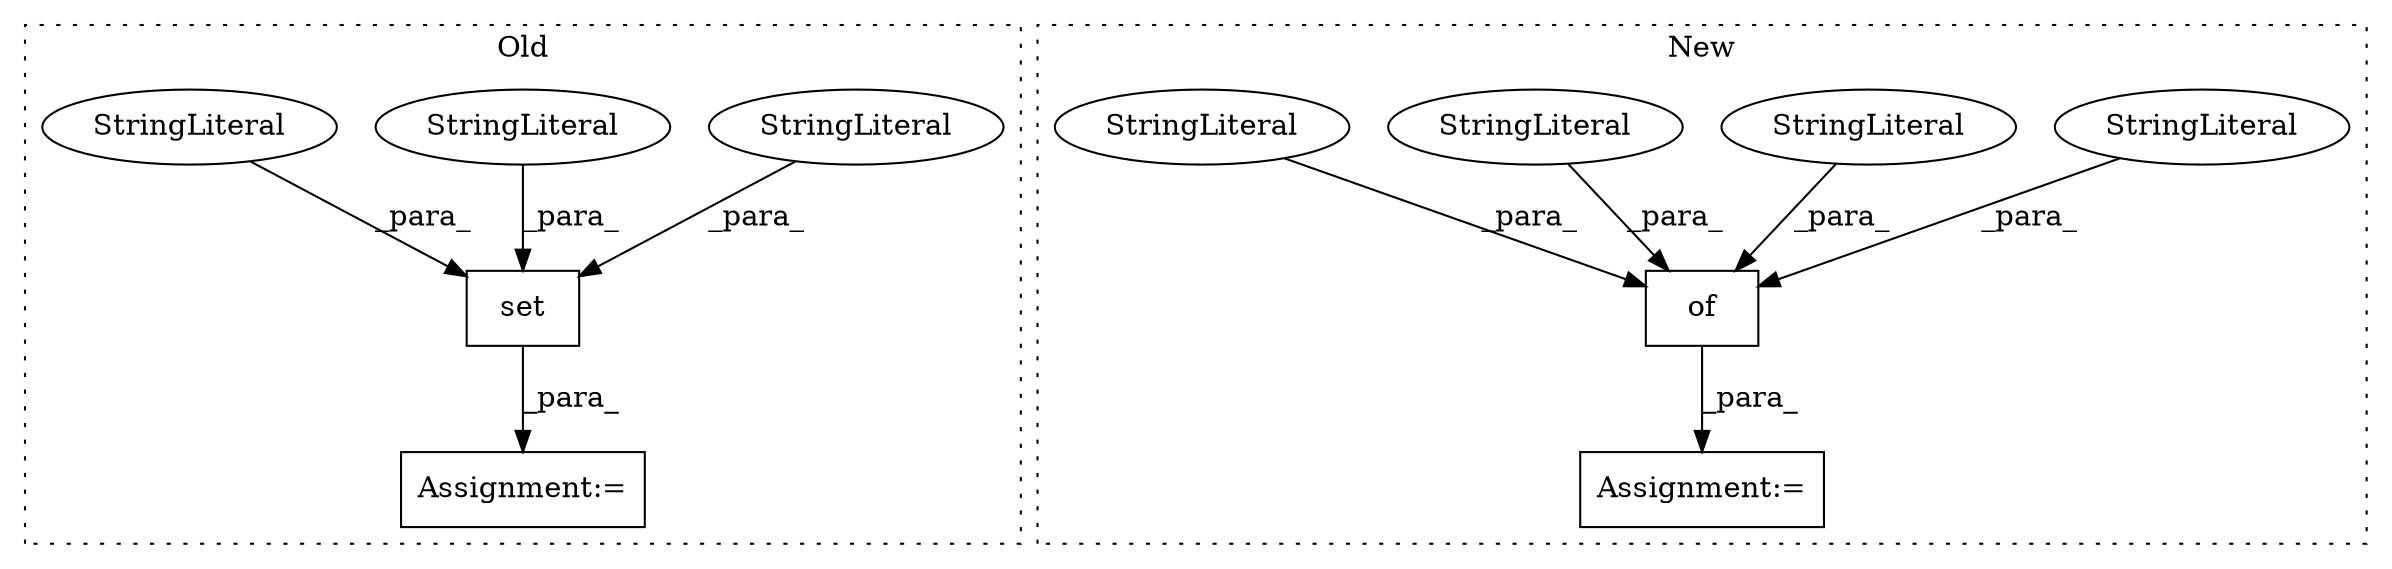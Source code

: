 digraph G {
subgraph cluster0 {
1 [label="set" a="32" s="240,293" l="4,1" shape="box"];
4 [label="Assignment:=" a="7" s="239" l="1" shape="box"];
9 [label="StringLiteral" a="45" s="248" l="3" shape="ellipse"];
10 [label="StringLiteral" a="45" s="287" l="6" shape="ellipse"];
11 [label="StringLiteral" a="45" s="269" l="6" shape="ellipse"];
label = "Old";
style="dotted";
}
subgraph cluster1 {
2 [label="of" a="32" s="246,326" l="3,1" shape="box"];
3 [label="Assignment:=" a="7" s="241" l="1" shape="box"];
5 [label="StringLiteral" a="45" s="287" l="9" shape="ellipse"];
6 [label="StringLiteral" a="45" s="280" l="6" shape="ellipse"];
7 [label="StringLiteral" a="45" s="262" l="7" shape="ellipse"];
8 [label="StringLiteral" a="45" s="297" l="10" shape="ellipse"];
label = "New";
style="dotted";
}
1 -> 4 [label="_para_"];
2 -> 3 [label="_para_"];
5 -> 2 [label="_para_"];
6 -> 2 [label="_para_"];
7 -> 2 [label="_para_"];
8 -> 2 [label="_para_"];
9 -> 1 [label="_para_"];
10 -> 1 [label="_para_"];
11 -> 1 [label="_para_"];
}